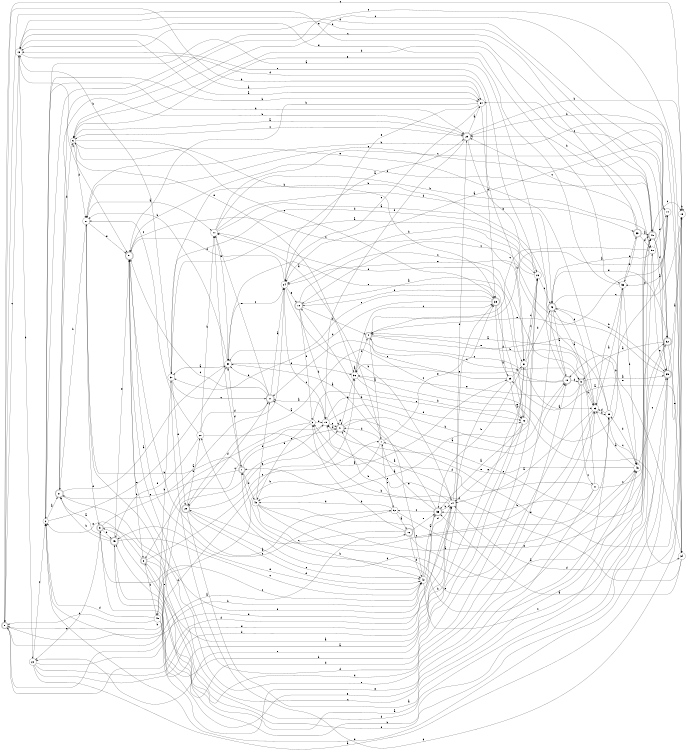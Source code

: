 digraph n45_5 {
__start0 [label="" shape="none"];

rankdir=LR;
size="8,5";

s0 [style="rounded,filled", color="black", fillcolor="white" shape="doublecircle", label="0"];
s1 [style="rounded,filled", color="black", fillcolor="white" shape="doublecircle", label="1"];
s2 [style="filled", color="black", fillcolor="white" shape="circle", label="2"];
s3 [style="filled", color="black", fillcolor="white" shape="circle", label="3"];
s4 [style="rounded,filled", color="black", fillcolor="white" shape="doublecircle", label="4"];
s5 [style="rounded,filled", color="black", fillcolor="white" shape="doublecircle", label="5"];
s6 [style="filled", color="black", fillcolor="white" shape="circle", label="6"];
s7 [style="filled", color="black", fillcolor="white" shape="circle", label="7"];
s8 [style="rounded,filled", color="black", fillcolor="white" shape="doublecircle", label="8"];
s9 [style="rounded,filled", color="black", fillcolor="white" shape="doublecircle", label="9"];
s10 [style="rounded,filled", color="black", fillcolor="white" shape="doublecircle", label="10"];
s11 [style="filled", color="black", fillcolor="white" shape="circle", label="11"];
s12 [style="filled", color="black", fillcolor="white" shape="circle", label="12"];
s13 [style="filled", color="black", fillcolor="white" shape="circle", label="13"];
s14 [style="filled", color="black", fillcolor="white" shape="circle", label="14"];
s15 [style="filled", color="black", fillcolor="white" shape="circle", label="15"];
s16 [style="rounded,filled", color="black", fillcolor="white" shape="doublecircle", label="16"];
s17 [style="rounded,filled", color="black", fillcolor="white" shape="doublecircle", label="17"];
s18 [style="rounded,filled", color="black", fillcolor="white" shape="doublecircle", label="18"];
s19 [style="filled", color="black", fillcolor="white" shape="circle", label="19"];
s20 [style="filled", color="black", fillcolor="white" shape="circle", label="20"];
s21 [style="rounded,filled", color="black", fillcolor="white" shape="doublecircle", label="21"];
s22 [style="filled", color="black", fillcolor="white" shape="circle", label="22"];
s23 [style="filled", color="black", fillcolor="white" shape="circle", label="23"];
s24 [style="filled", color="black", fillcolor="white" shape="circle", label="24"];
s25 [style="filled", color="black", fillcolor="white" shape="circle", label="25"];
s26 [style="filled", color="black", fillcolor="white" shape="circle", label="26"];
s27 [style="filled", color="black", fillcolor="white" shape="circle", label="27"];
s28 [style="rounded,filled", color="black", fillcolor="white" shape="doublecircle", label="28"];
s29 [style="rounded,filled", color="black", fillcolor="white" shape="doublecircle", label="29"];
s30 [style="filled", color="black", fillcolor="white" shape="circle", label="30"];
s31 [style="filled", color="black", fillcolor="white" shape="circle", label="31"];
s32 [style="rounded,filled", color="black", fillcolor="white" shape="doublecircle", label="32"];
s33 [style="rounded,filled", color="black", fillcolor="white" shape="doublecircle", label="33"];
s34 [style="filled", color="black", fillcolor="white" shape="circle", label="34"];
s35 [style="rounded,filled", color="black", fillcolor="white" shape="doublecircle", label="35"];
s36 [style="filled", color="black", fillcolor="white" shape="circle", label="36"];
s37 [style="filled", color="black", fillcolor="white" shape="circle", label="37"];
s38 [style="filled", color="black", fillcolor="white" shape="circle", label="38"];
s39 [style="rounded,filled", color="black", fillcolor="white" shape="doublecircle", label="39"];
s40 [style="rounded,filled", color="black", fillcolor="white" shape="doublecircle", label="40"];
s41 [style="rounded,filled", color="black", fillcolor="white" shape="doublecircle", label="41"];
s42 [style="filled", color="black", fillcolor="white" shape="circle", label="42"];
s43 [style="rounded,filled", color="black", fillcolor="white" shape="doublecircle", label="43"];
s44 [style="filled", color="black", fillcolor="white" shape="circle", label="44"];
s45 [style="rounded,filled", color="black", fillcolor="white" shape="doublecircle", label="45"];
s46 [style="filled", color="black", fillcolor="white" shape="circle", label="46"];
s47 [style="filled", color="black", fillcolor="white" shape="circle", label="47"];
s48 [style="filled", color="black", fillcolor="white" shape="circle", label="48"];
s49 [style="filled", color="black", fillcolor="white" shape="circle", label="49"];
s50 [style="filled", color="black", fillcolor="white" shape="circle", label="50"];
s51 [style="rounded,filled", color="black", fillcolor="white" shape="doublecircle", label="51"];
s52 [style="filled", color="black", fillcolor="white" shape="circle", label="52"];
s53 [style="filled", color="black", fillcolor="white" shape="circle", label="53"];
s54 [style="filled", color="black", fillcolor="white" shape="circle", label="54"];
s55 [style="rounded,filled", color="black", fillcolor="white" shape="doublecircle", label="55"];
s0 -> s16 [label="a"];
s0 -> s54 [label="b"];
s0 -> s13 [label="c"];
s0 -> s36 [label="d"];
s0 -> s15 [label="e"];
s1 -> s11 [label="a"];
s1 -> s27 [label="b"];
s1 -> s41 [label="c"];
s1 -> s48 [label="d"];
s1 -> s21 [label="e"];
s2 -> s21 [label="a"];
s2 -> s54 [label="b"];
s2 -> s40 [label="c"];
s2 -> s29 [label="d"];
s2 -> s30 [label="e"];
s3 -> s17 [label="a"];
s3 -> s0 [label="b"];
s3 -> s12 [label="c"];
s3 -> s15 [label="d"];
s3 -> s48 [label="e"];
s4 -> s7 [label="a"];
s4 -> s44 [label="b"];
s4 -> s9 [label="c"];
s4 -> s46 [label="d"];
s4 -> s23 [label="e"];
s5 -> s24 [label="a"];
s5 -> s45 [label="b"];
s5 -> s42 [label="c"];
s5 -> s32 [label="d"];
s5 -> s22 [label="e"];
s6 -> s29 [label="a"];
s6 -> s39 [label="b"];
s6 -> s39 [label="c"];
s6 -> s27 [label="d"];
s6 -> s36 [label="e"];
s7 -> s11 [label="a"];
s7 -> s49 [label="b"];
s7 -> s52 [label="c"];
s7 -> s41 [label="d"];
s7 -> s39 [label="e"];
s8 -> s40 [label="a"];
s8 -> s49 [label="b"];
s8 -> s7 [label="c"];
s8 -> s18 [label="d"];
s8 -> s2 [label="e"];
s9 -> s35 [label="a"];
s9 -> s23 [label="b"];
s9 -> s47 [label="c"];
s9 -> s20 [label="d"];
s9 -> s36 [label="e"];
s10 -> s31 [label="a"];
s10 -> s41 [label="b"];
s10 -> s9 [label="c"];
s10 -> s4 [label="d"];
s10 -> s3 [label="e"];
s11 -> s43 [label="a"];
s11 -> s50 [label="b"];
s11 -> s44 [label="c"];
s11 -> s33 [label="d"];
s11 -> s30 [label="e"];
s12 -> s55 [label="a"];
s12 -> s45 [label="b"];
s12 -> s26 [label="c"];
s12 -> s11 [label="d"];
s12 -> s14 [label="e"];
s13 -> s54 [label="a"];
s13 -> s22 [label="b"];
s13 -> s51 [label="c"];
s13 -> s31 [label="d"];
s13 -> s53 [label="e"];
s14 -> s41 [label="a"];
s14 -> s3 [label="b"];
s14 -> s15 [label="c"];
s14 -> s2 [label="d"];
s14 -> s29 [label="e"];
s15 -> s17 [label="a"];
s15 -> s18 [label="b"];
s15 -> s8 [label="c"];
s15 -> s12 [label="d"];
s15 -> s41 [label="e"];
s16 -> s40 [label="a"];
s16 -> s3 [label="b"];
s16 -> s28 [label="c"];
s16 -> s42 [label="d"];
s16 -> s55 [label="e"];
s17 -> s24 [label="a"];
s17 -> s30 [label="b"];
s17 -> s51 [label="c"];
s17 -> s28 [label="d"];
s17 -> s11 [label="e"];
s18 -> s2 [label="a"];
s18 -> s37 [label="b"];
s18 -> s4 [label="c"];
s18 -> s9 [label="d"];
s18 -> s36 [label="e"];
s19 -> s25 [label="a"];
s19 -> s19 [label="b"];
s19 -> s0 [label="c"];
s19 -> s14 [label="d"];
s19 -> s7 [label="e"];
s20 -> s25 [label="a"];
s20 -> s11 [label="b"];
s20 -> s27 [label="c"];
s20 -> s17 [label="d"];
s20 -> s45 [label="e"];
s21 -> s30 [label="a"];
s21 -> s29 [label="b"];
s21 -> s34 [label="c"];
s21 -> s6 [label="d"];
s21 -> s39 [label="e"];
s22 -> s35 [label="a"];
s22 -> s42 [label="b"];
s22 -> s2 [label="c"];
s22 -> s14 [label="d"];
s22 -> s14 [label="e"];
s23 -> s14 [label="a"];
s23 -> s38 [label="b"];
s23 -> s1 [label="c"];
s23 -> s43 [label="d"];
s23 -> s24 [label="e"];
s24 -> s29 [label="a"];
s24 -> s14 [label="b"];
s24 -> s15 [label="c"];
s24 -> s51 [label="d"];
s24 -> s10 [label="e"];
s25 -> s8 [label="a"];
s25 -> s31 [label="b"];
s25 -> s17 [label="c"];
s25 -> s12 [label="d"];
s25 -> s30 [label="e"];
s26 -> s48 [label="a"];
s26 -> s24 [label="b"];
s26 -> s43 [label="c"];
s26 -> s37 [label="d"];
s26 -> s13 [label="e"];
s27 -> s11 [label="a"];
s27 -> s21 [label="b"];
s27 -> s38 [label="c"];
s27 -> s5 [label="d"];
s27 -> s51 [label="e"];
s28 -> s46 [label="a"];
s28 -> s20 [label="b"];
s28 -> s42 [label="c"];
s28 -> s42 [label="d"];
s28 -> s41 [label="e"];
s29 -> s54 [label="a"];
s29 -> s19 [label="b"];
s29 -> s6 [label="c"];
s29 -> s15 [label="d"];
s29 -> s26 [label="e"];
s30 -> s37 [label="a"];
s30 -> s27 [label="b"];
s30 -> s24 [label="c"];
s30 -> s1 [label="d"];
s30 -> s36 [label="e"];
s31 -> s23 [label="a"];
s31 -> s55 [label="b"];
s31 -> s26 [label="c"];
s31 -> s43 [label="d"];
s31 -> s22 [label="e"];
s32 -> s9 [label="a"];
s32 -> s45 [label="b"];
s32 -> s54 [label="c"];
s32 -> s13 [label="d"];
s32 -> s34 [label="e"];
s33 -> s40 [label="a"];
s33 -> s53 [label="b"];
s33 -> s29 [label="c"];
s33 -> s50 [label="d"];
s33 -> s0 [label="e"];
s34 -> s55 [label="a"];
s34 -> s27 [label="b"];
s34 -> s6 [label="c"];
s34 -> s1 [label="d"];
s34 -> s18 [label="e"];
s35 -> s19 [label="a"];
s35 -> s29 [label="b"];
s35 -> s10 [label="c"];
s35 -> s2 [label="d"];
s35 -> s5 [label="e"];
s36 -> s36 [label="a"];
s36 -> s12 [label="b"];
s36 -> s39 [label="c"];
s36 -> s4 [label="d"];
s36 -> s34 [label="e"];
s37 -> s26 [label="a"];
s37 -> s13 [label="b"];
s37 -> s17 [label="c"];
s37 -> s19 [label="d"];
s37 -> s28 [label="e"];
s38 -> s4 [label="a"];
s38 -> s53 [label="b"];
s38 -> s46 [label="c"];
s38 -> s23 [label="d"];
s38 -> s6 [label="e"];
s39 -> s25 [label="a"];
s39 -> s12 [label="b"];
s39 -> s30 [label="c"];
s39 -> s37 [label="d"];
s39 -> s10 [label="e"];
s40 -> s35 [label="a"];
s40 -> s13 [label="b"];
s40 -> s19 [label="c"];
s40 -> s32 [label="d"];
s40 -> s27 [label="e"];
s41 -> s18 [label="a"];
s41 -> s36 [label="b"];
s41 -> s32 [label="c"];
s41 -> s15 [label="d"];
s41 -> s41 [label="e"];
s42 -> s55 [label="a"];
s42 -> s10 [label="b"];
s42 -> s50 [label="c"];
s42 -> s14 [label="d"];
s42 -> s45 [label="e"];
s43 -> s18 [label="a"];
s43 -> s35 [label="b"];
s43 -> s19 [label="c"];
s43 -> s51 [label="d"];
s43 -> s32 [label="e"];
s44 -> s24 [label="a"];
s44 -> s29 [label="b"];
s44 -> s28 [label="c"];
s44 -> s53 [label="d"];
s44 -> s4 [label="e"];
s45 -> s21 [label="a"];
s45 -> s21 [label="b"];
s45 -> s42 [label="c"];
s45 -> s26 [label="d"];
s45 -> s51 [label="e"];
s46 -> s23 [label="a"];
s46 -> s1 [label="b"];
s46 -> s35 [label="c"];
s46 -> s38 [label="d"];
s46 -> s15 [label="e"];
s47 -> s43 [label="a"];
s47 -> s55 [label="b"];
s47 -> s40 [label="c"];
s47 -> s3 [label="d"];
s47 -> s5 [label="e"];
s48 -> s46 [label="a"];
s48 -> s42 [label="b"];
s48 -> s46 [label="c"];
s48 -> s38 [label="d"];
s48 -> s17 [label="e"];
s49 -> s31 [label="a"];
s49 -> s37 [label="b"];
s49 -> s0 [label="c"];
s49 -> s2 [label="d"];
s49 -> s23 [label="e"];
s50 -> s43 [label="a"];
s50 -> s6 [label="b"];
s50 -> s4 [label="c"];
s50 -> s44 [label="d"];
s50 -> s35 [label="e"];
s51 -> s52 [label="a"];
s51 -> s8 [label="b"];
s51 -> s31 [label="c"];
s51 -> s40 [label="d"];
s51 -> s23 [label="e"];
s52 -> s16 [label="a"];
s52 -> s41 [label="b"];
s52 -> s51 [label="c"];
s52 -> s48 [label="d"];
s52 -> s40 [label="e"];
s53 -> s23 [label="a"];
s53 -> s46 [label="b"];
s53 -> s23 [label="c"];
s53 -> s33 [label="d"];
s53 -> s6 [label="e"];
s54 -> s13 [label="a"];
s54 -> s51 [label="b"];
s54 -> s24 [label="c"];
s54 -> s39 [label="d"];
s54 -> s24 [label="e"];
s55 -> s30 [label="a"];
s55 -> s14 [label="b"];
s55 -> s52 [label="c"];
s55 -> s0 [label="d"];
s55 -> s7 [label="e"];

}